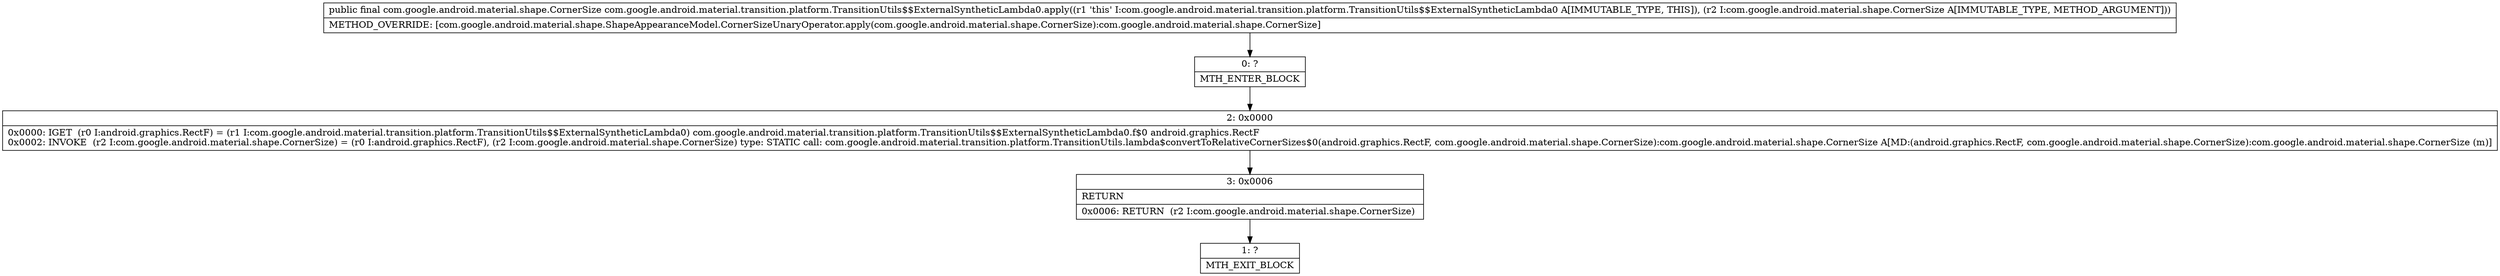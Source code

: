 digraph "CFG forcom.google.android.material.transition.platform.TransitionUtils$$ExternalSyntheticLambda0.apply(Lcom\/google\/android\/material\/shape\/CornerSize;)Lcom\/google\/android\/material\/shape\/CornerSize;" {
Node_0 [shape=record,label="{0\:\ ?|MTH_ENTER_BLOCK\l}"];
Node_2 [shape=record,label="{2\:\ 0x0000|0x0000: IGET  (r0 I:android.graphics.RectF) = (r1 I:com.google.android.material.transition.platform.TransitionUtils$$ExternalSyntheticLambda0) com.google.android.material.transition.platform.TransitionUtils$$ExternalSyntheticLambda0.f$0 android.graphics.RectF \l0x0002: INVOKE  (r2 I:com.google.android.material.shape.CornerSize) = (r0 I:android.graphics.RectF), (r2 I:com.google.android.material.shape.CornerSize) type: STATIC call: com.google.android.material.transition.platform.TransitionUtils.lambda$convertToRelativeCornerSizes$0(android.graphics.RectF, com.google.android.material.shape.CornerSize):com.google.android.material.shape.CornerSize A[MD:(android.graphics.RectF, com.google.android.material.shape.CornerSize):com.google.android.material.shape.CornerSize (m)]\l}"];
Node_3 [shape=record,label="{3\:\ 0x0006|RETURN\l|0x0006: RETURN  (r2 I:com.google.android.material.shape.CornerSize) \l}"];
Node_1 [shape=record,label="{1\:\ ?|MTH_EXIT_BLOCK\l}"];
MethodNode[shape=record,label="{public final com.google.android.material.shape.CornerSize com.google.android.material.transition.platform.TransitionUtils$$ExternalSyntheticLambda0.apply((r1 'this' I:com.google.android.material.transition.platform.TransitionUtils$$ExternalSyntheticLambda0 A[IMMUTABLE_TYPE, THIS]), (r2 I:com.google.android.material.shape.CornerSize A[IMMUTABLE_TYPE, METHOD_ARGUMENT]))  | METHOD_OVERRIDE: [com.google.android.material.shape.ShapeAppearanceModel.CornerSizeUnaryOperator.apply(com.google.android.material.shape.CornerSize):com.google.android.material.shape.CornerSize]\l}"];
MethodNode -> Node_0;Node_0 -> Node_2;
Node_2 -> Node_3;
Node_3 -> Node_1;
}

